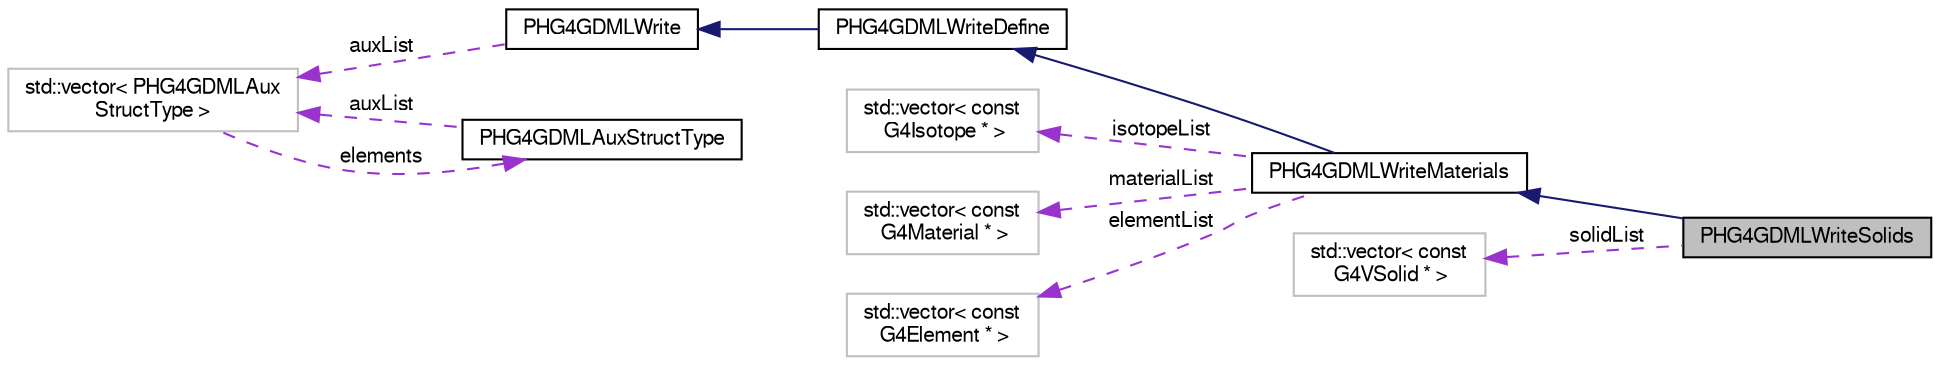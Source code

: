 digraph "PHG4GDMLWriteSolids"
{
  bgcolor="transparent";
  edge [fontname="FreeSans",fontsize="10",labelfontname="FreeSans",labelfontsize="10"];
  node [fontname="FreeSans",fontsize="10",shape=record];
  rankdir="LR";
  Node1 [label="PHG4GDMLWriteSolids",height=0.2,width=0.4,color="black", fillcolor="grey75", style="filled" fontcolor="black"];
  Node2 -> Node1 [dir="back",color="midnightblue",fontsize="10",style="solid",fontname="FreeSans"];
  Node2 [label="PHG4GDMLWriteMaterials",height=0.2,width=0.4,color="black",URL="$d3/d04/classPHG4GDMLWriteMaterials.html"];
  Node3 -> Node2 [dir="back",color="midnightblue",fontsize="10",style="solid",fontname="FreeSans"];
  Node3 [label="PHG4GDMLWriteDefine",height=0.2,width=0.4,color="black",URL="$d9/def/classPHG4GDMLWriteDefine.html"];
  Node4 -> Node3 [dir="back",color="midnightblue",fontsize="10",style="solid",fontname="FreeSans"];
  Node4 [label="PHG4GDMLWrite",height=0.2,width=0.4,color="black",URL="$dd/db5/classPHG4GDMLWrite.html"];
  Node5 -> Node4 [dir="back",color="darkorchid3",fontsize="10",style="dashed",label=" auxList" ,fontname="FreeSans"];
  Node5 [label="std::vector\< PHG4GDMLAux\lStructType \>",height=0.2,width=0.4,color="grey75"];
  Node6 -> Node5 [dir="back",color="darkorchid3",fontsize="10",style="dashed",label=" elements" ,fontname="FreeSans"];
  Node6 [label="PHG4GDMLAuxStructType",height=0.2,width=0.4,color="black",URL="$d4/d37/structPHG4GDMLAuxStructType.html"];
  Node5 -> Node6 [dir="back",color="darkorchid3",fontsize="10",style="dashed",label=" auxList" ,fontname="FreeSans"];
  Node7 -> Node2 [dir="back",color="darkorchid3",fontsize="10",style="dashed",label=" isotopeList" ,fontname="FreeSans"];
  Node7 [label="std::vector\< const\l G4Isotope * \>",height=0.2,width=0.4,color="grey75"];
  Node8 -> Node2 [dir="back",color="darkorchid3",fontsize="10",style="dashed",label=" materialList" ,fontname="FreeSans"];
  Node8 [label="std::vector\< const\l G4Material * \>",height=0.2,width=0.4,color="grey75"];
  Node9 -> Node2 [dir="back",color="darkorchid3",fontsize="10",style="dashed",label=" elementList" ,fontname="FreeSans"];
  Node9 [label="std::vector\< const\l G4Element * \>",height=0.2,width=0.4,color="grey75"];
  Node10 -> Node1 [dir="back",color="darkorchid3",fontsize="10",style="dashed",label=" solidList" ,fontname="FreeSans"];
  Node10 [label="std::vector\< const\l G4VSolid * \>",height=0.2,width=0.4,color="grey75"];
}
